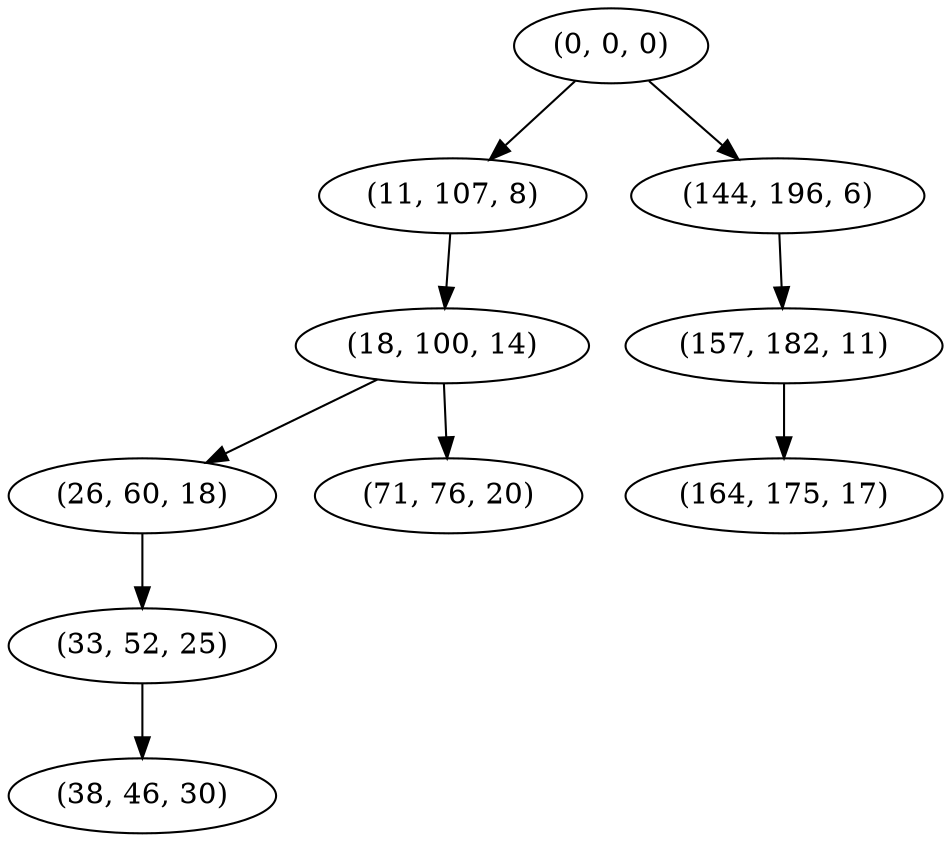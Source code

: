 digraph tree {
    "(0, 0, 0)";
    "(11, 107, 8)";
    "(18, 100, 14)";
    "(26, 60, 18)";
    "(33, 52, 25)";
    "(38, 46, 30)";
    "(71, 76, 20)";
    "(144, 196, 6)";
    "(157, 182, 11)";
    "(164, 175, 17)";
    "(0, 0, 0)" -> "(11, 107, 8)";
    "(0, 0, 0)" -> "(144, 196, 6)";
    "(11, 107, 8)" -> "(18, 100, 14)";
    "(18, 100, 14)" -> "(26, 60, 18)";
    "(18, 100, 14)" -> "(71, 76, 20)";
    "(26, 60, 18)" -> "(33, 52, 25)";
    "(33, 52, 25)" -> "(38, 46, 30)";
    "(144, 196, 6)" -> "(157, 182, 11)";
    "(157, 182, 11)" -> "(164, 175, 17)";
}

